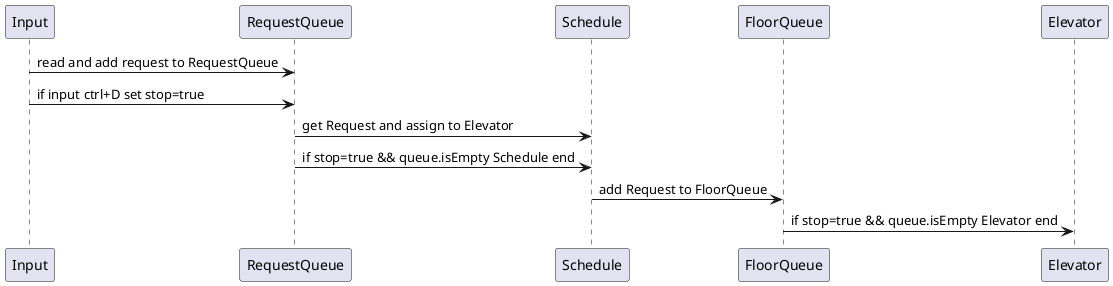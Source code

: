@startuml
Input -> RequestQueue: read and add request to RequestQueue
Input -> RequestQueue: if input ctrl+D set stop=true
RequestQueue -> Schedule: get Request and assign to Elevator
RequestQueue -> Schedule: if stop=true && queue.isEmpty Schedule end
Schedule -> FloorQueue: add Request to FloorQueue
FloorQueue -> Elevator: if stop=true && queue.isEmpty Elevator end
@enduml